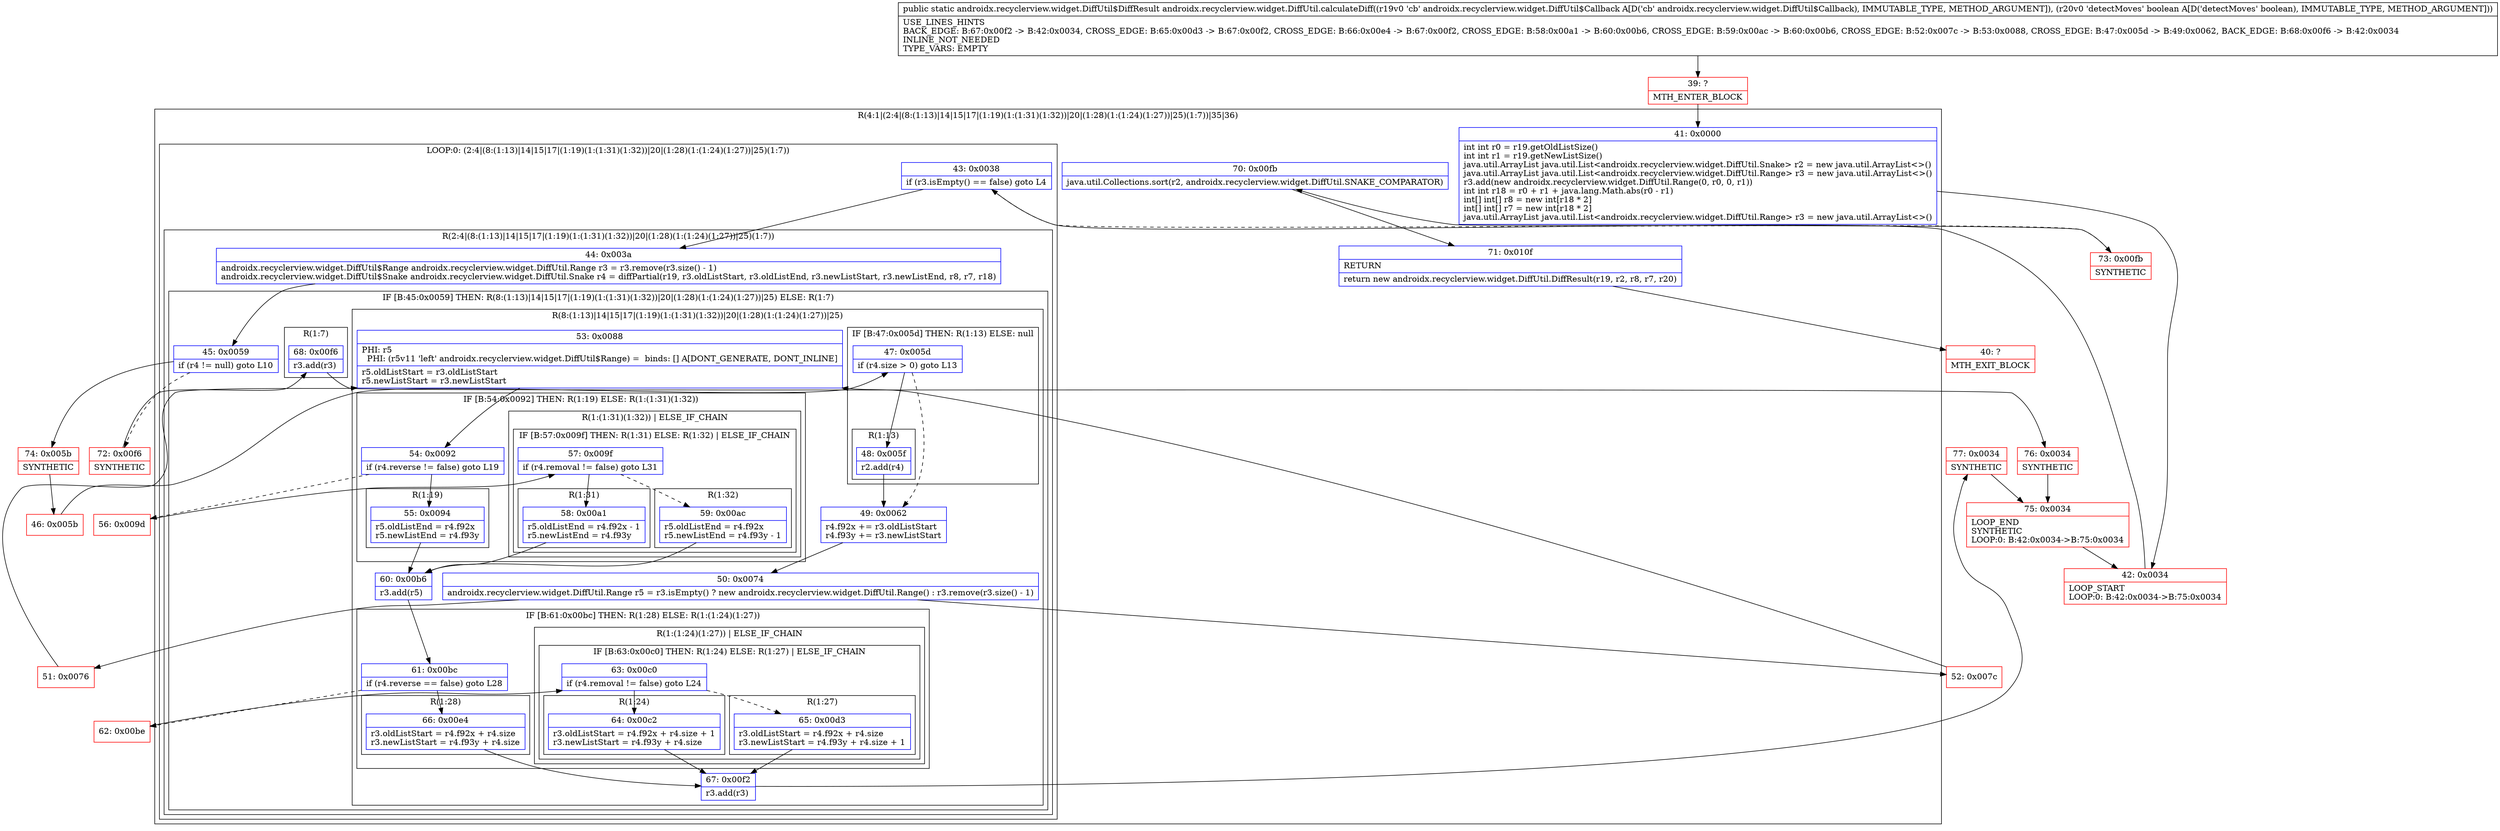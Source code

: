 digraph "CFG forandroidx.recyclerview.widget.DiffUtil.calculateDiff(Landroidx\/recyclerview\/widget\/DiffUtil$Callback;Z)Landroidx\/recyclerview\/widget\/DiffUtil$DiffResult;" {
subgraph cluster_Region_818286113 {
label = "R(4:1|(2:4|(8:(1:13)|14|15|17|(1:19)(1:(1:31)(1:32))|20|(1:28)(1:(1:24)(1:27))|25)(1:7))|35|36)";
node [shape=record,color=blue];
Node_41 [shape=record,label="{41\:\ 0x0000|int int r0 = r19.getOldListSize()\lint int r1 = r19.getNewListSize()\ljava.util.ArrayList java.util.List\<androidx.recyclerview.widget.DiffUtil.Snake\> r2 = new java.util.ArrayList\<\>()\ljava.util.ArrayList java.util.List\<androidx.recyclerview.widget.DiffUtil.Range\> r3 = new java.util.ArrayList\<\>()\lr3.add(new androidx.recyclerview.widget.DiffUtil.Range(0, r0, 0, r1))\lint int r18 = r0 + r1 + java.lang.Math.abs(r0 \- r1)\lint[] int[] r8 = new int[r18 * 2]\lint[] int[] r7 = new int[r18 * 2]\ljava.util.ArrayList java.util.List\<androidx.recyclerview.widget.DiffUtil.Range\> r3 = new java.util.ArrayList\<\>()\l}"];
subgraph cluster_LoopRegion_1135092501 {
label = "LOOP:0: (2:4|(8:(1:13)|14|15|17|(1:19)(1:(1:31)(1:32))|20|(1:28)(1:(1:24)(1:27))|25)(1:7))";
node [shape=record,color=blue];
Node_43 [shape=record,label="{43\:\ 0x0038|if (r3.isEmpty() == false) goto L4\l}"];
subgraph cluster_Region_295048870 {
label = "R(2:4|(8:(1:13)|14|15|17|(1:19)(1:(1:31)(1:32))|20|(1:28)(1:(1:24)(1:27))|25)(1:7))";
node [shape=record,color=blue];
Node_44 [shape=record,label="{44\:\ 0x003a|androidx.recyclerview.widget.DiffUtil$Range androidx.recyclerview.widget.DiffUtil.Range r3 = r3.remove(r3.size() \- 1)\landroidx.recyclerview.widget.DiffUtil$Snake androidx.recyclerview.widget.DiffUtil.Snake r4 = diffPartial(r19, r3.oldListStart, r3.oldListEnd, r3.newListStart, r3.newListEnd, r8, r7, r18)\l}"];
subgraph cluster_IfRegion_1103435069 {
label = "IF [B:45:0x0059] THEN: R(8:(1:13)|14|15|17|(1:19)(1:(1:31)(1:32))|20|(1:28)(1:(1:24)(1:27))|25) ELSE: R(1:7)";
node [shape=record,color=blue];
Node_45 [shape=record,label="{45\:\ 0x0059|if (r4 != null) goto L10\l}"];
subgraph cluster_Region_287417779 {
label = "R(8:(1:13)|14|15|17|(1:19)(1:(1:31)(1:32))|20|(1:28)(1:(1:24)(1:27))|25)";
node [shape=record,color=blue];
subgraph cluster_IfRegion_971460595 {
label = "IF [B:47:0x005d] THEN: R(1:13) ELSE: null";
node [shape=record,color=blue];
Node_47 [shape=record,label="{47\:\ 0x005d|if (r4.size \> 0) goto L13\l}"];
subgraph cluster_Region_2020580526 {
label = "R(1:13)";
node [shape=record,color=blue];
Node_48 [shape=record,label="{48\:\ 0x005f|r2.add(r4)\l}"];
}
}
Node_49 [shape=record,label="{49\:\ 0x0062|r4.f92x += r3.oldListStart\lr4.f93y += r3.newListStart\l}"];
Node_50 [shape=record,label="{50\:\ 0x0074|androidx.recyclerview.widget.DiffUtil.Range r5 = r3.isEmpty() ? new androidx.recyclerview.widget.DiffUtil.Range() : r3.remove(r3.size() \- 1)\l}"];
Node_53 [shape=record,label="{53\:\ 0x0088|PHI: r5 \l  PHI: (r5v11 'left' androidx.recyclerview.widget.DiffUtil$Range) =  binds: [] A[DONT_GENERATE, DONT_INLINE]\l|r5.oldListStart = r3.oldListStart\lr5.newListStart = r3.newListStart\l}"];
subgraph cluster_IfRegion_1884138693 {
label = "IF [B:54:0x0092] THEN: R(1:19) ELSE: R(1:(1:31)(1:32))";
node [shape=record,color=blue];
Node_54 [shape=record,label="{54\:\ 0x0092|if (r4.reverse != false) goto L19\l}"];
subgraph cluster_Region_617653204 {
label = "R(1:19)";
node [shape=record,color=blue];
Node_55 [shape=record,label="{55\:\ 0x0094|r5.oldListEnd = r4.f92x\lr5.newListEnd = r4.f93y\l}"];
}
subgraph cluster_Region_1091690491 {
label = "R(1:(1:31)(1:32)) | ELSE_IF_CHAIN\l";
node [shape=record,color=blue];
subgraph cluster_IfRegion_1305814670 {
label = "IF [B:57:0x009f] THEN: R(1:31) ELSE: R(1:32) | ELSE_IF_CHAIN\l";
node [shape=record,color=blue];
Node_57 [shape=record,label="{57\:\ 0x009f|if (r4.removal != false) goto L31\l}"];
subgraph cluster_Region_1313763344 {
label = "R(1:31)";
node [shape=record,color=blue];
Node_58 [shape=record,label="{58\:\ 0x00a1|r5.oldListEnd = r4.f92x \- 1\lr5.newListEnd = r4.f93y\l}"];
}
subgraph cluster_Region_1408812696 {
label = "R(1:32)";
node [shape=record,color=blue];
Node_59 [shape=record,label="{59\:\ 0x00ac|r5.oldListEnd = r4.f92x\lr5.newListEnd = r4.f93y \- 1\l}"];
}
}
}
}
Node_60 [shape=record,label="{60\:\ 0x00b6|r3.add(r5)\l}"];
subgraph cluster_IfRegion_1914110256 {
label = "IF [B:61:0x00bc] THEN: R(1:28) ELSE: R(1:(1:24)(1:27))";
node [shape=record,color=blue];
Node_61 [shape=record,label="{61\:\ 0x00bc|if (r4.reverse == false) goto L28\l}"];
subgraph cluster_Region_396228862 {
label = "R(1:28)";
node [shape=record,color=blue];
Node_66 [shape=record,label="{66\:\ 0x00e4|r3.oldListStart = r4.f92x + r4.size\lr3.newListStart = r4.f93y + r4.size\l}"];
}
subgraph cluster_Region_1846158567 {
label = "R(1:(1:24)(1:27)) | ELSE_IF_CHAIN\l";
node [shape=record,color=blue];
subgraph cluster_IfRegion_378714282 {
label = "IF [B:63:0x00c0] THEN: R(1:24) ELSE: R(1:27) | ELSE_IF_CHAIN\l";
node [shape=record,color=blue];
Node_63 [shape=record,label="{63\:\ 0x00c0|if (r4.removal != false) goto L24\l}"];
subgraph cluster_Region_908062605 {
label = "R(1:24)";
node [shape=record,color=blue];
Node_64 [shape=record,label="{64\:\ 0x00c2|r3.oldListStart = r4.f92x + r4.size + 1\lr3.newListStart = r4.f93y + r4.size\l}"];
}
subgraph cluster_Region_705681600 {
label = "R(1:27)";
node [shape=record,color=blue];
Node_65 [shape=record,label="{65\:\ 0x00d3|r3.oldListStart = r4.f92x + r4.size\lr3.newListStart = r4.f93y + r4.size + 1\l}"];
}
}
}
}
Node_67 [shape=record,label="{67\:\ 0x00f2|r3.add(r3)\l}"];
}
subgraph cluster_Region_363839957 {
label = "R(1:7)";
node [shape=record,color=blue];
Node_68 [shape=record,label="{68\:\ 0x00f6|r3.add(r3)\l}"];
}
}
}
}
Node_70 [shape=record,label="{70\:\ 0x00fb|java.util.Collections.sort(r2, androidx.recyclerview.widget.DiffUtil.SNAKE_COMPARATOR)\l}"];
Node_71 [shape=record,label="{71\:\ 0x010f|RETURN\l|return new androidx.recyclerview.widget.DiffUtil.DiffResult(r19, r2, r8, r7, r20)\l}"];
}
Node_39 [shape=record,color=red,label="{39\:\ ?|MTH_ENTER_BLOCK\l}"];
Node_42 [shape=record,color=red,label="{42\:\ 0x0034|LOOP_START\lLOOP:0: B:42:0x0034\-\>B:75:0x0034\l}"];
Node_72 [shape=record,color=red,label="{72\:\ 0x00f6|SYNTHETIC\l}"];
Node_76 [shape=record,color=red,label="{76\:\ 0x0034|SYNTHETIC\l}"];
Node_75 [shape=record,color=red,label="{75\:\ 0x0034|LOOP_END\lSYNTHETIC\lLOOP:0: B:42:0x0034\-\>B:75:0x0034\l}"];
Node_74 [shape=record,color=red,label="{74\:\ 0x005b|SYNTHETIC\l}"];
Node_46 [shape=record,color=red,label="{46\:\ 0x005b}"];
Node_51 [shape=record,color=red,label="{51\:\ 0x0076}"];
Node_62 [shape=record,color=red,label="{62\:\ 0x00be}"];
Node_77 [shape=record,color=red,label="{77\:\ 0x0034|SYNTHETIC\l}"];
Node_56 [shape=record,color=red,label="{56\:\ 0x009d}"];
Node_52 [shape=record,color=red,label="{52\:\ 0x007c}"];
Node_73 [shape=record,color=red,label="{73\:\ 0x00fb|SYNTHETIC\l}"];
Node_40 [shape=record,color=red,label="{40\:\ ?|MTH_EXIT_BLOCK\l}"];
MethodNode[shape=record,label="{public static androidx.recyclerview.widget.DiffUtil$DiffResult androidx.recyclerview.widget.DiffUtil.calculateDiff((r19v0 'cb' androidx.recyclerview.widget.DiffUtil$Callback A[D('cb' androidx.recyclerview.widget.DiffUtil$Callback), IMMUTABLE_TYPE, METHOD_ARGUMENT]), (r20v0 'detectMoves' boolean A[D('detectMoves' boolean), IMMUTABLE_TYPE, METHOD_ARGUMENT]))  | USE_LINES_HINTS\lBACK_EDGE: B:67:0x00f2 \-\> B:42:0x0034, CROSS_EDGE: B:65:0x00d3 \-\> B:67:0x00f2, CROSS_EDGE: B:66:0x00e4 \-\> B:67:0x00f2, CROSS_EDGE: B:58:0x00a1 \-\> B:60:0x00b6, CROSS_EDGE: B:59:0x00ac \-\> B:60:0x00b6, CROSS_EDGE: B:52:0x007c \-\> B:53:0x0088, CROSS_EDGE: B:47:0x005d \-\> B:49:0x0062, BACK_EDGE: B:68:0x00f6 \-\> B:42:0x0034\lINLINE_NOT_NEEDED\lTYPE_VARS: EMPTY\l}"];
MethodNode -> Node_39;Node_41 -> Node_42;
Node_43 -> Node_44;
Node_43 -> Node_73[style=dashed];
Node_44 -> Node_45;
Node_45 -> Node_72[style=dashed];
Node_45 -> Node_74;
Node_47 -> Node_48;
Node_47 -> Node_49[style=dashed];
Node_48 -> Node_49;
Node_49 -> Node_50;
Node_50 -> Node_51;
Node_50 -> Node_52;
Node_53 -> Node_54;
Node_54 -> Node_55;
Node_54 -> Node_56[style=dashed];
Node_55 -> Node_60;
Node_57 -> Node_58;
Node_57 -> Node_59[style=dashed];
Node_58 -> Node_60;
Node_59 -> Node_60;
Node_60 -> Node_61;
Node_61 -> Node_62[style=dashed];
Node_61 -> Node_66;
Node_66 -> Node_67;
Node_63 -> Node_64;
Node_63 -> Node_65[style=dashed];
Node_64 -> Node_67;
Node_65 -> Node_67;
Node_67 -> Node_77;
Node_68 -> Node_76;
Node_70 -> Node_71;
Node_71 -> Node_40;
Node_39 -> Node_41;
Node_42 -> Node_43;
Node_72 -> Node_68;
Node_76 -> Node_75;
Node_75 -> Node_42;
Node_74 -> Node_46;
Node_46 -> Node_47;
Node_51 -> Node_53;
Node_62 -> Node_63;
Node_77 -> Node_75;
Node_56 -> Node_57;
Node_52 -> Node_53;
Node_73 -> Node_70;
}

